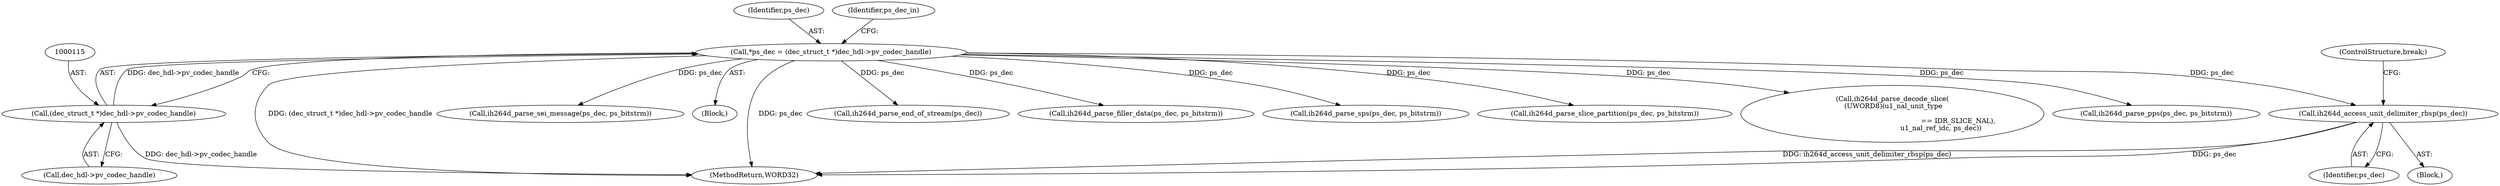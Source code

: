 digraph "0_Android_0b23c81c3dd9ec38f7e6806a3955fed1925541a0_0@pointer" {
"1000354" [label="(Call,ih264d_access_unit_delimiter_rbsp(ps_dec))"];
"1000112" [label="(Call,*ps_dec = (dec_struct_t *)dec_hdl->pv_codec_handle)"];
"1000114" [label="(Call,(dec_struct_t *)dec_hdl->pv_codec_handle)"];
"1000353" [label="(Block,)"];
"1000284" [label="(Call,ih264d_parse_sei_message(ps_dec, ps_bitstrm))"];
"1000109" [label="(Block,)"];
"1000113" [label="(Identifier,ps_dec)"];
"1000364" [label="(Call,ih264d_parse_end_of_stream(ps_dec))"];
"1000385" [label="(MethodReturn,WORD32)"];
"1000355" [label="(Identifier,ps_dec)"];
"1000121" [label="(Identifier,ps_dec_in)"];
"1000374" [label="(Call,ih264d_parse_filler_data(ps_dec, ps_bitstrm))"];
"1000112" [label="(Call,*ps_dec = (dec_struct_t *)dec_hdl->pv_codec_handle)"];
"1000304" [label="(Call,ih264d_parse_sps(ps_dec, ps_bitstrm))"];
"1000356" [label="(ControlStructure,break;)"];
"1000219" [label="(Call,ih264d_parse_slice_partition(ps_dec, ps_bitstrm))"];
"1000251" [label="(Call,ih264d_parse_decode_slice(\n (UWORD8)(u1_nal_unit_type\n\n                                                             == IDR_SLICE_NAL),\n                                             u1_nal_ref_idc, ps_dec))"];
"1000116" [label="(Call,dec_hdl->pv_codec_handle)"];
"1000114" [label="(Call,(dec_struct_t *)dec_hdl->pv_codec_handle)"];
"1000329" [label="(Call,ih264d_parse_pps(ps_dec, ps_bitstrm))"];
"1000354" [label="(Call,ih264d_access_unit_delimiter_rbsp(ps_dec))"];
"1000354" -> "1000353"  [label="AST: "];
"1000354" -> "1000355"  [label="CFG: "];
"1000355" -> "1000354"  [label="AST: "];
"1000356" -> "1000354"  [label="CFG: "];
"1000354" -> "1000385"  [label="DDG: ih264d_access_unit_delimiter_rbsp(ps_dec)"];
"1000354" -> "1000385"  [label="DDG: ps_dec"];
"1000112" -> "1000354"  [label="DDG: ps_dec"];
"1000112" -> "1000109"  [label="AST: "];
"1000112" -> "1000114"  [label="CFG: "];
"1000113" -> "1000112"  [label="AST: "];
"1000114" -> "1000112"  [label="AST: "];
"1000121" -> "1000112"  [label="CFG: "];
"1000112" -> "1000385"  [label="DDG: (dec_struct_t *)dec_hdl->pv_codec_handle"];
"1000112" -> "1000385"  [label="DDG: ps_dec"];
"1000114" -> "1000112"  [label="DDG: dec_hdl->pv_codec_handle"];
"1000112" -> "1000219"  [label="DDG: ps_dec"];
"1000112" -> "1000251"  [label="DDG: ps_dec"];
"1000112" -> "1000284"  [label="DDG: ps_dec"];
"1000112" -> "1000304"  [label="DDG: ps_dec"];
"1000112" -> "1000329"  [label="DDG: ps_dec"];
"1000112" -> "1000364"  [label="DDG: ps_dec"];
"1000112" -> "1000374"  [label="DDG: ps_dec"];
"1000114" -> "1000116"  [label="CFG: "];
"1000115" -> "1000114"  [label="AST: "];
"1000116" -> "1000114"  [label="AST: "];
"1000114" -> "1000385"  [label="DDG: dec_hdl->pv_codec_handle"];
}
